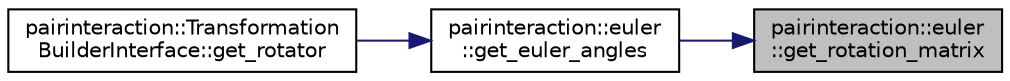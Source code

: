 digraph "pairinteraction::euler::get_rotation_matrix"
{
 // INTERACTIVE_SVG=YES
 // LATEX_PDF_SIZE
  bgcolor="transparent";
  edge [fontname="Helvetica",fontsize="10",labelfontname="Helvetica",labelfontsize="10"];
  node [fontname="Helvetica",fontsize="10",shape=record];
  rankdir="RL";
  Node1 [label="pairinteraction::euler\l::get_rotation_matrix",height=0.2,width=0.4,color="black", fillcolor="grey75", style="filled", fontcolor="black",tooltip="Build a matrix that rotates the coordinate system to the new z-axis and y-axis."];
  Node1 -> Node2 [dir="back",color="midnightblue",fontsize="10",style="solid",fontname="Helvetica"];
  Node2 [label="pairinteraction::euler\l::get_euler_angles",height=0.2,width=0.4,color="black",URL="$namespacepairinteraction_1_1euler.html#ac9ed4dbc070cb29ff221f7fcf2079b14",tooltip="Extract the Euler angles alpha, beta, gamma."];
  Node2 -> Node3 [dir="back",color="midnightblue",fontsize="10",style="solid",fontname="Helvetica"];
  Node3 [label="pairinteraction::Transformation\lBuilderInterface::get_rotator",height=0.2,width=0.4,color="black",URL="$classpairinteraction_1_1TransformationBuilderInterface.html#aae40c5e15532e207779fa206109e4439",tooltip=" "];
}
